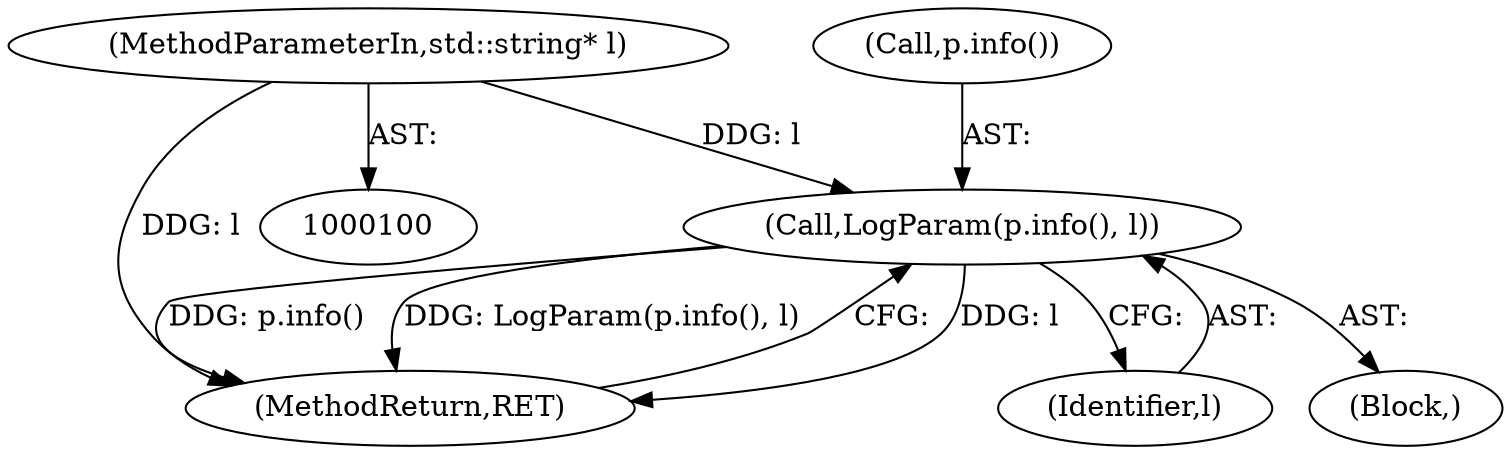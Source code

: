 digraph "0_Chrome_9fe6e9f89a1c78b8b38e806d35651a15858b053b_1@pointer" {
"1000106" [label="(Call,LogParam(p.info(), l))"];
"1000102" [label="(MethodParameterIn,std::string* l)"];
"1000109" [label="(MethodReturn,RET)"];
"1000102" [label="(MethodParameterIn,std::string* l)"];
"1000108" [label="(Identifier,l)"];
"1000106" [label="(Call,LogParam(p.info(), l))"];
"1000103" [label="(Block,)"];
"1000107" [label="(Call,p.info())"];
"1000106" -> "1000103"  [label="AST: "];
"1000106" -> "1000108"  [label="CFG: "];
"1000107" -> "1000106"  [label="AST: "];
"1000108" -> "1000106"  [label="AST: "];
"1000109" -> "1000106"  [label="CFG: "];
"1000106" -> "1000109"  [label="DDG: l"];
"1000106" -> "1000109"  [label="DDG: p.info()"];
"1000106" -> "1000109"  [label="DDG: LogParam(p.info(), l)"];
"1000102" -> "1000106"  [label="DDG: l"];
"1000102" -> "1000100"  [label="AST: "];
"1000102" -> "1000109"  [label="DDG: l"];
}
